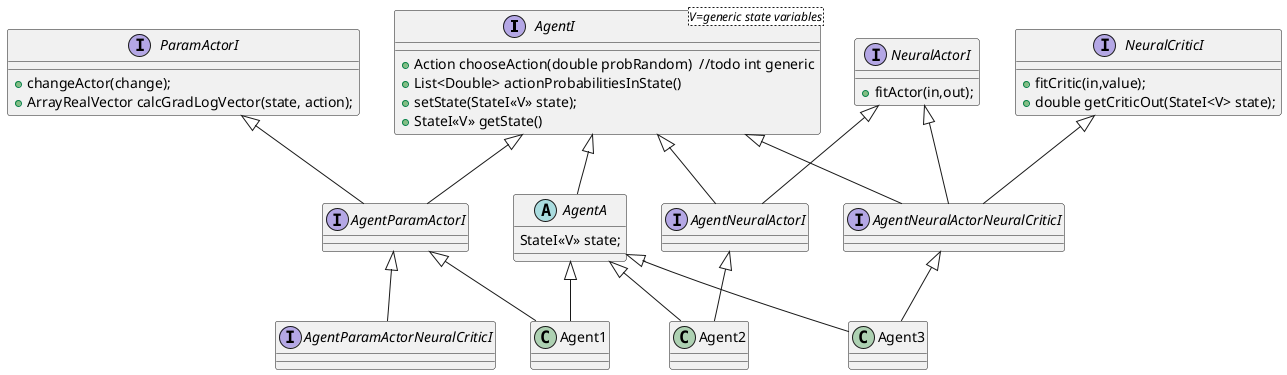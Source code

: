 @startuml
'https://plantuml.com/class-diagram

interface AgentI<V=generic state variables> {
+ Action chooseAction(double probRandom)  //todo int generic
+ List<Double> actionProbabilitiesInState()
+ setState(StateI<<V>> state);
+ StateI<<V>> getState()
'/ + double readValue(StateI<<V>> state);  //todo needed?
}

interface ParamActorI {
+ changeActor(change);
+ ArrayRealVector calcGradLogVector(state, action);

}


interface NeuralActorI {
+ fitActor(in,out);
}


interface NeuralCriticI {
+ fitCritic(in,value);
+ double getCriticOut(StateI<V> state);
}


interface AgentParamActorI extends AgentI, ParamActorI {
}

interface AgentNeuralActorI extends AgentI, NeuralActorI {
}

interface AgentNeuralActorNeuralCriticI extends AgentI, NeuralActorI, NeuralCriticI {
}

interface AgentParamActorNeuralCriticI extends AgentParamActorI {
}

abstract class AgentA extends AgentI {
    StateI<<V>> state;
}


AgentA  <|-- Agent1
AgentA  <|-- Agent2
AgentA  <|-- Agent3
AgentParamActorI  <|-- Agent1
AgentNeuralActorI  <|-- Agent2
AgentNeuralActorNeuralCriticI <|-- Agent3



@enduml